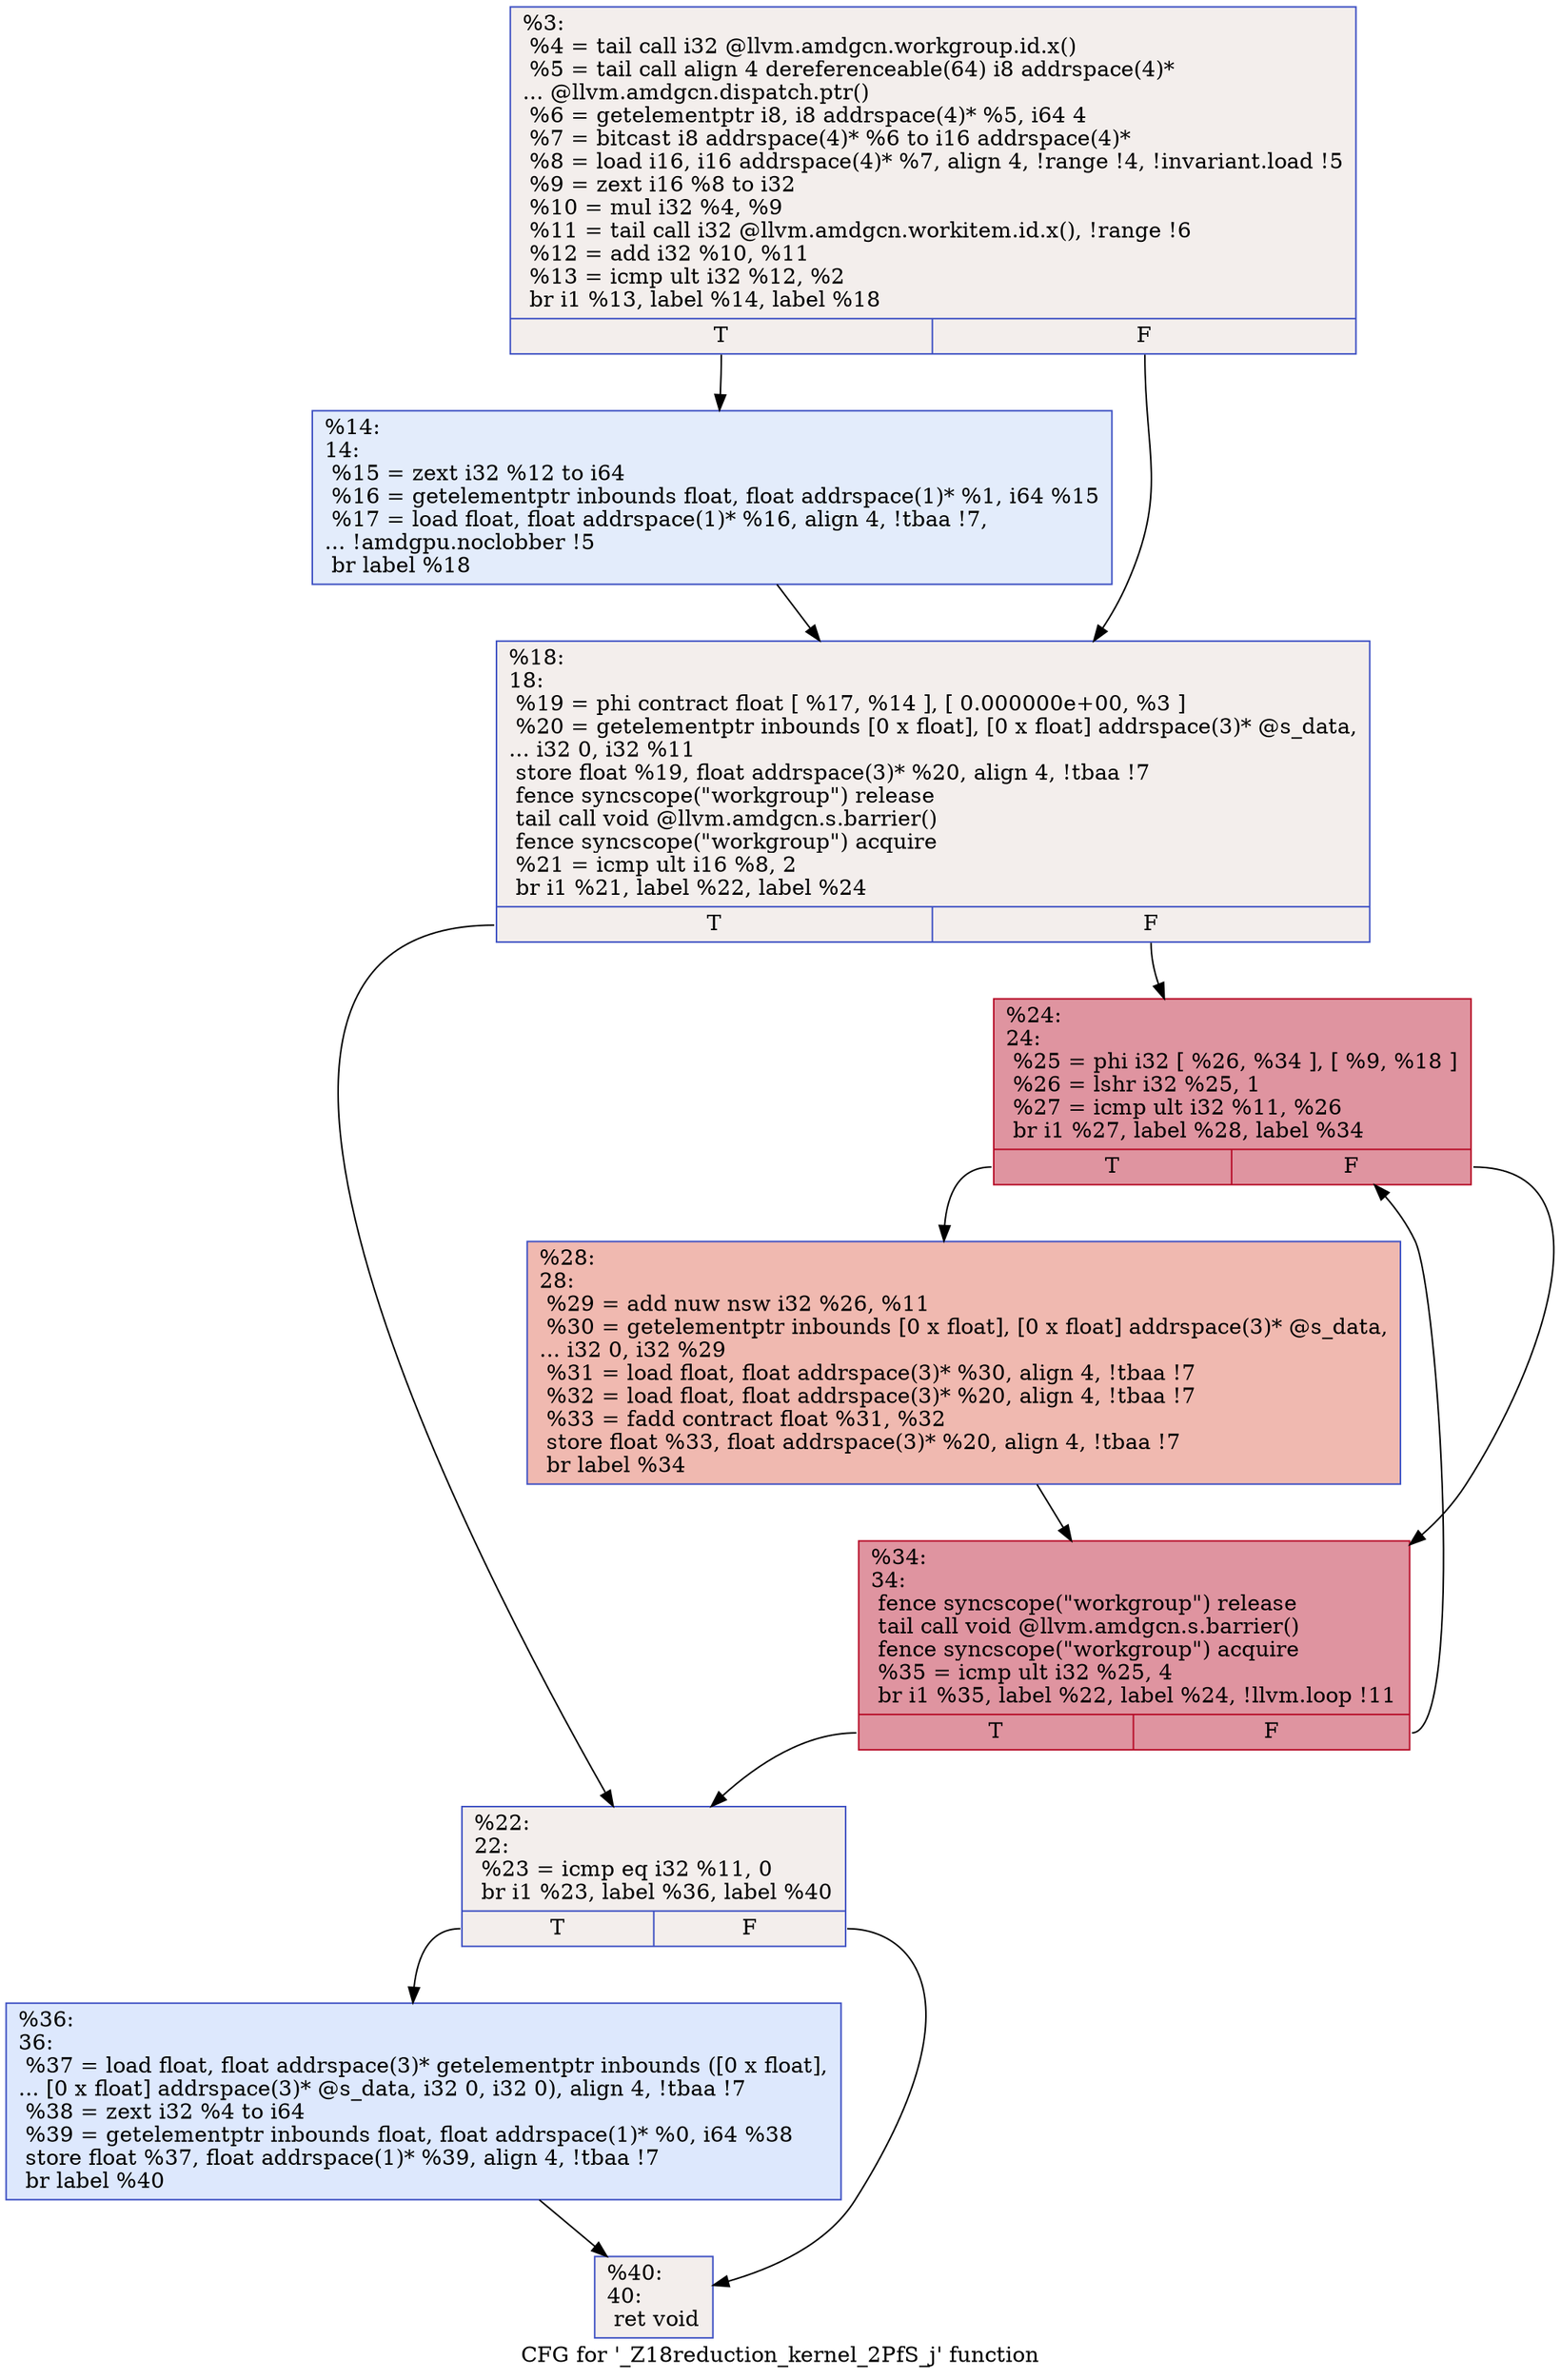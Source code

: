 digraph "CFG for '_Z18reduction_kernel_2PfS_j' function" {
	label="CFG for '_Z18reduction_kernel_2PfS_j' function";

	Node0x500fec0 [shape=record,color="#3d50c3ff", style=filled, fillcolor="#e3d9d370",label="{%3:\l  %4 = tail call i32 @llvm.amdgcn.workgroup.id.x()\l  %5 = tail call align 4 dereferenceable(64) i8 addrspace(4)*\l... @llvm.amdgcn.dispatch.ptr()\l  %6 = getelementptr i8, i8 addrspace(4)* %5, i64 4\l  %7 = bitcast i8 addrspace(4)* %6 to i16 addrspace(4)*\l  %8 = load i16, i16 addrspace(4)* %7, align 4, !range !4, !invariant.load !5\l  %9 = zext i16 %8 to i32\l  %10 = mul i32 %4, %9\l  %11 = tail call i32 @llvm.amdgcn.workitem.id.x(), !range !6\l  %12 = add i32 %10, %11\l  %13 = icmp ult i32 %12, %2\l  br i1 %13, label %14, label %18\l|{<s0>T|<s1>F}}"];
	Node0x500fec0:s0 -> Node0x5011dc0;
	Node0x500fec0:s1 -> Node0x5011e50;
	Node0x5011dc0 [shape=record,color="#3d50c3ff", style=filled, fillcolor="#bfd3f670",label="{%14:\l14:                                               \l  %15 = zext i32 %12 to i64\l  %16 = getelementptr inbounds float, float addrspace(1)* %1, i64 %15\l  %17 = load float, float addrspace(1)* %16, align 4, !tbaa !7,\l... !amdgpu.noclobber !5\l  br label %18\l}"];
	Node0x5011dc0 -> Node0x5011e50;
	Node0x5011e50 [shape=record,color="#3d50c3ff", style=filled, fillcolor="#e3d9d370",label="{%18:\l18:                                               \l  %19 = phi contract float [ %17, %14 ], [ 0.000000e+00, %3 ]\l  %20 = getelementptr inbounds [0 x float], [0 x float] addrspace(3)* @s_data,\l... i32 0, i32 %11\l  store float %19, float addrspace(3)* %20, align 4, !tbaa !7\l  fence syncscope(\"workgroup\") release\l  tail call void @llvm.amdgcn.s.barrier()\l  fence syncscope(\"workgroup\") acquire\l  %21 = icmp ult i16 %8, 2\l  br i1 %21, label %22, label %24\l|{<s0>T|<s1>F}}"];
	Node0x5011e50:s0 -> Node0x5013f70;
	Node0x5011e50:s1 -> Node0x5014000;
	Node0x5013f70 [shape=record,color="#3d50c3ff", style=filled, fillcolor="#e3d9d370",label="{%22:\l22:                                               \l  %23 = icmp eq i32 %11, 0\l  br i1 %23, label %36, label %40\l|{<s0>T|<s1>F}}"];
	Node0x5013f70:s0 -> Node0x50141d0;
	Node0x5013f70:s1 -> Node0x5014220;
	Node0x5014000 [shape=record,color="#b70d28ff", style=filled, fillcolor="#b70d2870",label="{%24:\l24:                                               \l  %25 = phi i32 [ %26, %34 ], [ %9, %18 ]\l  %26 = lshr i32 %25, 1\l  %27 = icmp ult i32 %11, %26\l  br i1 %27, label %28, label %34\l|{<s0>T|<s1>F}}"];
	Node0x5014000:s0 -> Node0x5014620;
	Node0x5014000:s1 -> Node0x5014390;
	Node0x5014620 [shape=record,color="#3d50c3ff", style=filled, fillcolor="#de614d70",label="{%28:\l28:                                               \l  %29 = add nuw nsw i32 %26, %11\l  %30 = getelementptr inbounds [0 x float], [0 x float] addrspace(3)* @s_data,\l... i32 0, i32 %29\l  %31 = load float, float addrspace(3)* %30, align 4, !tbaa !7\l  %32 = load float, float addrspace(3)* %20, align 4, !tbaa !7\l  %33 = fadd contract float %31, %32\l  store float %33, float addrspace(3)* %20, align 4, !tbaa !7\l  br label %34\l}"];
	Node0x5014620 -> Node0x5014390;
	Node0x5014390 [shape=record,color="#b70d28ff", style=filled, fillcolor="#b70d2870",label="{%34:\l34:                                               \l  fence syncscope(\"workgroup\") release\l  tail call void @llvm.amdgcn.s.barrier()\l  fence syncscope(\"workgroup\") acquire\l  %35 = icmp ult i32 %25, 4\l  br i1 %35, label %22, label %24, !llvm.loop !11\l|{<s0>T|<s1>F}}"];
	Node0x5014390:s0 -> Node0x5013f70;
	Node0x5014390:s1 -> Node0x5014000;
	Node0x50141d0 [shape=record,color="#3d50c3ff", style=filled, fillcolor="#b2ccfb70",label="{%36:\l36:                                               \l  %37 = load float, float addrspace(3)* getelementptr inbounds ([0 x float],\l... [0 x float] addrspace(3)* @s_data, i32 0, i32 0), align 4, !tbaa !7\l  %38 = zext i32 %4 to i64\l  %39 = getelementptr inbounds float, float addrspace(1)* %0, i64 %38\l  store float %37, float addrspace(1)* %39, align 4, !tbaa !7\l  br label %40\l}"];
	Node0x50141d0 -> Node0x5014220;
	Node0x5014220 [shape=record,color="#3d50c3ff", style=filled, fillcolor="#e3d9d370",label="{%40:\l40:                                               \l  ret void\l}"];
}
